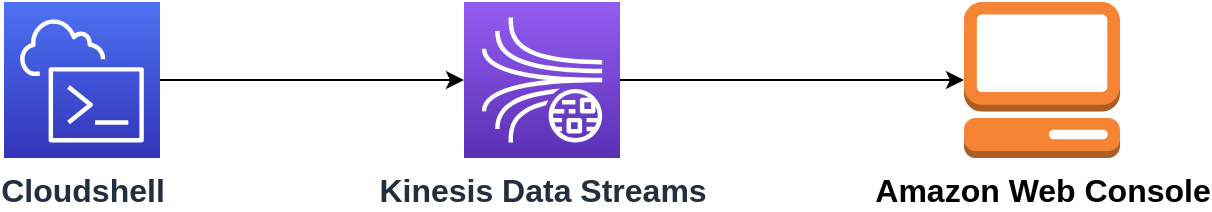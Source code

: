 <mxfile version="21.5.1" type="device">
  <diagram name="Page-1" id="4NdTCrB0yl297gs89w7f">
    <mxGraphModel dx="1098" dy="672" grid="1" gridSize="10" guides="1" tooltips="1" connect="1" arrows="1" fold="1" page="1" pageScale="1" pageWidth="850" pageHeight="1100" math="0" shadow="0">
      <root>
        <mxCell id="0" />
        <mxCell id="1" parent="0" />
        <mxCell id="5UlGaXj-KDVdqG9eecwK-5" style="edgeStyle=orthogonalEdgeStyle;rounded=0;orthogonalLoop=1;jettySize=auto;html=1;entryX=0;entryY=0.5;entryDx=0;entryDy=0;entryPerimeter=0;" edge="1" parent="1" source="5UlGaXj-KDVdqG9eecwK-1" target="5UlGaXj-KDVdqG9eecwK-3">
          <mxGeometry relative="1" as="geometry" />
        </mxCell>
        <mxCell id="5UlGaXj-KDVdqG9eecwK-1" value="&lt;font style=&quot;font-size: 16px;&quot;&gt;&lt;b&gt;Kinesis Data Streams&lt;/b&gt;&lt;/font&gt;" style="sketch=0;points=[[0,0,0],[0.25,0,0],[0.5,0,0],[0.75,0,0],[1,0,0],[0,1,0],[0.25,1,0],[0.5,1,0],[0.75,1,0],[1,1,0],[0,0.25,0],[0,0.5,0],[0,0.75,0],[1,0.25,0],[1,0.5,0],[1,0.75,0]];outlineConnect=0;fontColor=#232F3E;gradientColor=#945DF2;gradientDirection=north;fillColor=#5A30B5;strokeColor=#ffffff;dashed=0;verticalLabelPosition=bottom;verticalAlign=top;align=center;html=1;fontSize=12;fontStyle=0;aspect=fixed;shape=mxgraph.aws4.resourceIcon;resIcon=mxgraph.aws4.kinesis_data_streams;" vertex="1" parent="1">
          <mxGeometry x="390" y="310" width="78" height="78" as="geometry" />
        </mxCell>
        <mxCell id="5UlGaXj-KDVdqG9eecwK-4" style="edgeStyle=orthogonalEdgeStyle;rounded=0;orthogonalLoop=1;jettySize=auto;html=1;" edge="1" parent="1" source="5UlGaXj-KDVdqG9eecwK-2" target="5UlGaXj-KDVdqG9eecwK-1">
          <mxGeometry relative="1" as="geometry" />
        </mxCell>
        <mxCell id="5UlGaXj-KDVdqG9eecwK-2" value="&lt;font style=&quot;font-size: 16px;&quot;&gt;&lt;b&gt;Cloudshell&lt;/b&gt;&lt;/font&gt;" style="sketch=0;points=[[0,0,0],[0.25,0,0],[0.5,0,0],[0.75,0,0],[1,0,0],[0,1,0],[0.25,1,0],[0.5,1,0],[0.75,1,0],[1,1,0],[0,0.25,0],[0,0.5,0],[0,0.75,0],[1,0.25,0],[1,0.5,0],[1,0.75,0]];outlineConnect=0;fontColor=#232F3E;gradientColor=#4D72F3;gradientDirection=north;fillColor=#3334B9;strokeColor=#ffffff;dashed=0;verticalLabelPosition=bottom;verticalAlign=top;align=center;html=1;fontSize=12;fontStyle=0;aspect=fixed;shape=mxgraph.aws4.resourceIcon;resIcon=mxgraph.aws4.cloudshell;" vertex="1" parent="1">
          <mxGeometry x="160" y="310" width="78" height="78" as="geometry" />
        </mxCell>
        <mxCell id="5UlGaXj-KDVdqG9eecwK-3" value="&lt;font style=&quot;font-size: 16px;&quot;&gt;&lt;b&gt;Amazon Web Console&lt;/b&gt;&lt;/font&gt;" style="outlineConnect=0;dashed=0;verticalLabelPosition=bottom;verticalAlign=top;align=center;html=1;shape=mxgraph.aws3.management_console;fillColor=#F58534;gradientColor=none;" vertex="1" parent="1">
          <mxGeometry x="640" y="310" width="78" height="78" as="geometry" />
        </mxCell>
      </root>
    </mxGraphModel>
  </diagram>
</mxfile>

